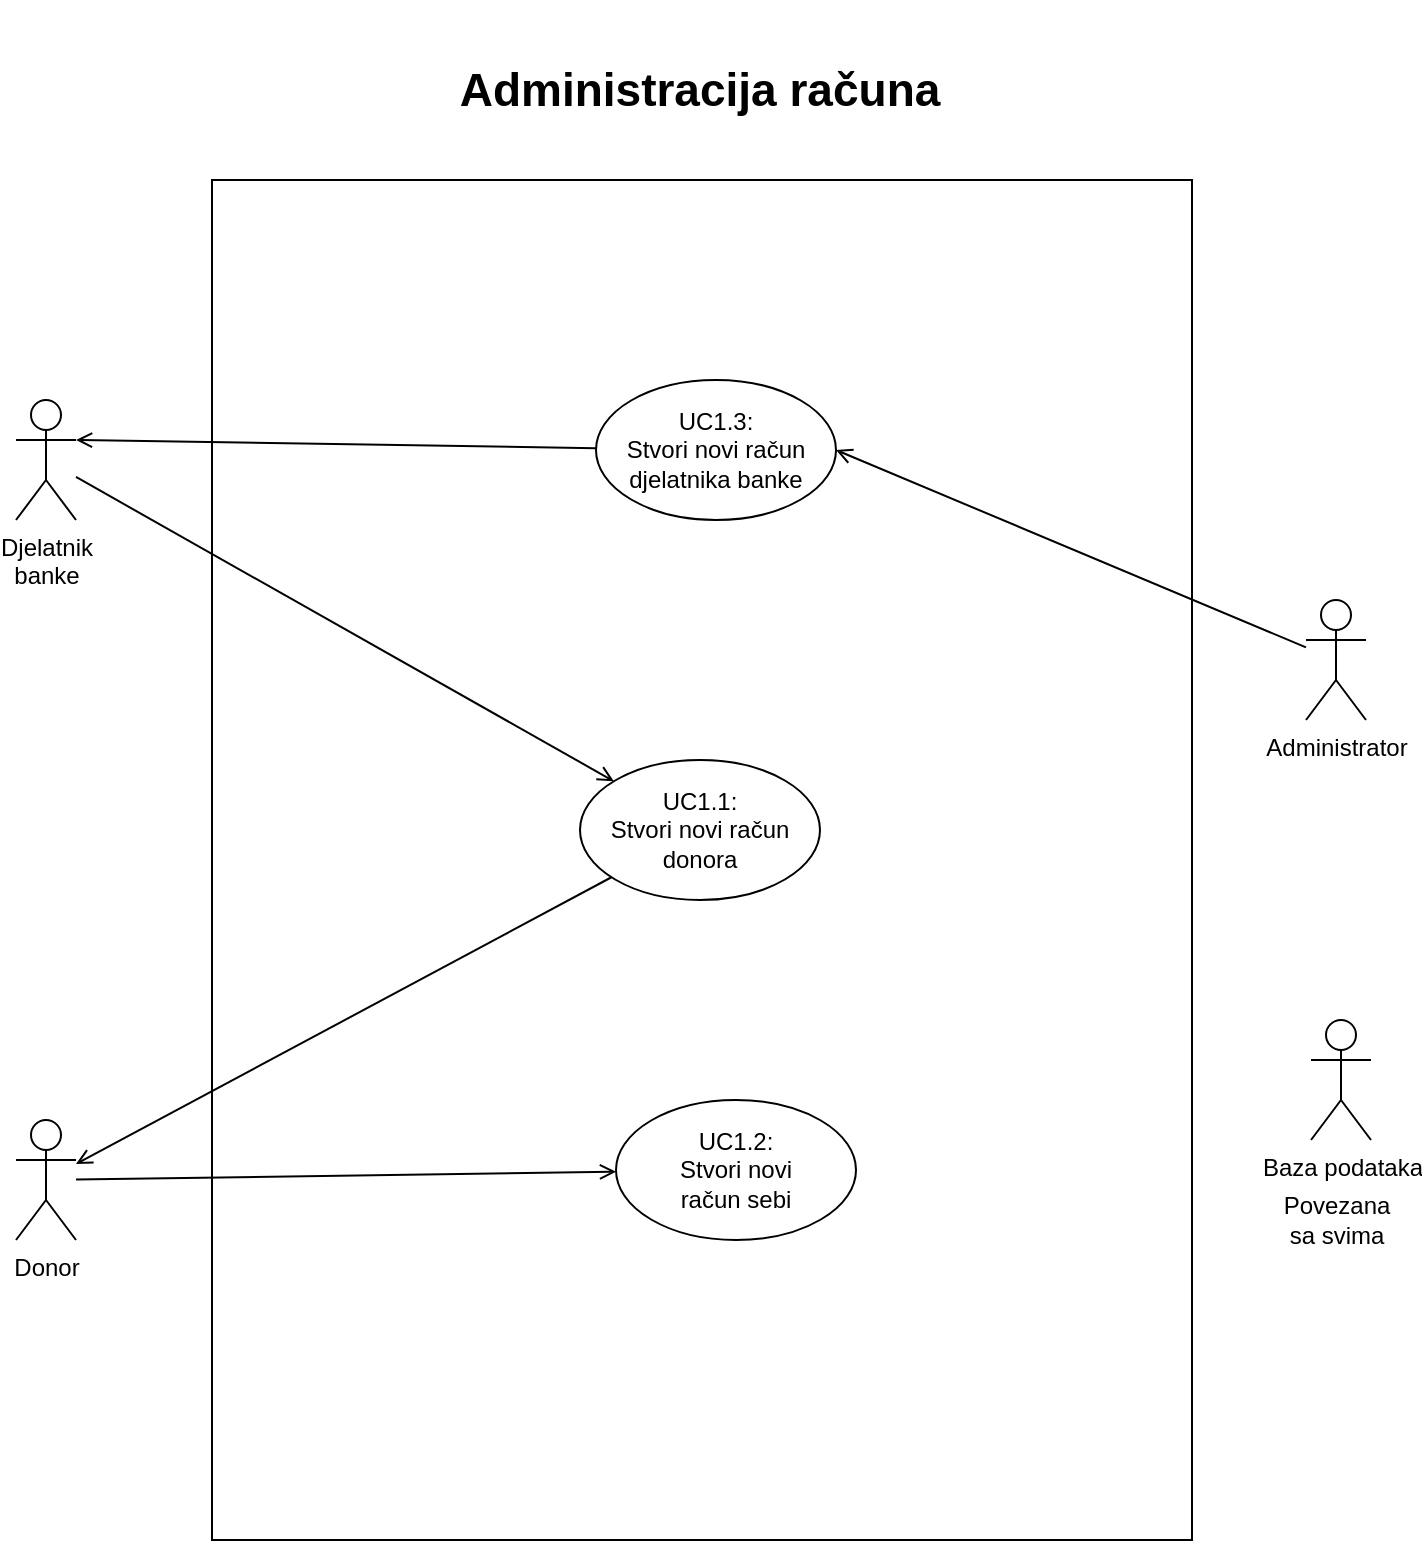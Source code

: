 <mxfile version="13.9.9" type="device" pages="6"><diagram id="UDbmSw3-b7G08Wq9L8JG" name="1 - Administracija računa"><mxGraphModel dx="1086" dy="806" grid="1" gridSize="10" guides="1" tooltips="1" connect="1" arrows="1" fold="1" page="1" pageScale="1" pageWidth="827" pageHeight="1169" math="0" shadow="0"><root><mxCell id="0"/><mxCell id="1" parent="0"/><mxCell id="YLFjxjQVgrT_yQpG1QcT-23" value="" style="rounded=0;whiteSpace=wrap;html=1;" parent="1" vertex="1"><mxGeometry x="168" y="200" width="490" height="680" as="geometry"/></mxCell><mxCell id="YLFjxjQVgrT_yQpG1QcT-1" value="UC1.1:&lt;br&gt;Stvori novi račun donora" style="ellipse;whiteSpace=wrap;html=1;" parent="1" vertex="1"><mxGeometry x="352" y="490" width="120" height="70" as="geometry"/></mxCell><mxCell id="HblXDDCZq3bCFbvhQbTp-3" style="rounded=0;orthogonalLoop=1;jettySize=auto;html=1;entryX=1;entryY=0.5;entryDx=0;entryDy=0;endArrow=open;endFill=0;" parent="1" source="YLFjxjQVgrT_yQpG1QcT-10" target="HblXDDCZq3bCFbvhQbTp-1" edge="1"><mxGeometry relative="1" as="geometry"/></mxCell><object label="Administrator" id="YLFjxjQVgrT_yQpG1QcT-10"><mxCell style="shape=umlActor;verticalLabelPosition=bottom;verticalAlign=top;html=1;outlineConnect=0;" parent="1" vertex="1"><mxGeometry x="715" y="410" width="30" height="60" as="geometry"/></mxCell></object><mxCell id="YLFjxjQVgrT_yQpG1QcT-11" value="Baza podataka" style="shape=umlActor;verticalLabelPosition=bottom;verticalAlign=top;html=1;outlineConnect=0;" parent="1" vertex="1"><mxGeometry x="717.5" y="620" width="30" height="60" as="geometry"/></mxCell><mxCell id="YLFjxjQVgrT_yQpG1QcT-19" style="edgeStyle=none;rounded=0;orthogonalLoop=1;jettySize=auto;html=1;endArrow=open;endFill=0;" parent="1" source="YLFjxjQVgrT_yQpG1QcT-12" target="YLFjxjQVgrT_yQpG1QcT-1" edge="1"><mxGeometry relative="1" as="geometry"/></mxCell><mxCell id="YLFjxjQVgrT_yQpG1QcT-12" value="Djelatnik&lt;br&gt;banke" style="shape=umlActor;verticalLabelPosition=bottom;verticalAlign=top;html=1;outlineConnect=0;" parent="1" vertex="1"><mxGeometry x="70" y="310" width="30" height="60" as="geometry"/></mxCell><mxCell id="iR_H6cXCIBX0SKRppzB8-2" style="rounded=0;orthogonalLoop=1;jettySize=auto;html=1;endArrow=open;endFill=0;" parent="1" source="YLFjxjQVgrT_yQpG1QcT-1" target="YLFjxjQVgrT_yQpG1QcT-13" edge="1"><mxGeometry relative="1" as="geometry"/></mxCell><mxCell id="pMyXDb0sN9H2_X97DN93-1" style="edgeStyle=none;rounded=0;orthogonalLoop=1;jettySize=auto;html=1;endArrow=open;endFill=0;" parent="1" source="YLFjxjQVgrT_yQpG1QcT-13" target="iR_H6cXCIBX0SKRppzB8-6" edge="1"><mxGeometry relative="1" as="geometry"/></mxCell><mxCell id="YLFjxjQVgrT_yQpG1QcT-13" value="Donor" style="shape=umlActor;verticalLabelPosition=bottom;verticalAlign=top;html=1;outlineConnect=0;" parent="1" vertex="1"><mxGeometry x="70" y="670" width="30" height="60" as="geometry"/></mxCell><mxCell id="YLFjxjQVgrT_yQpG1QcT-21" value="Povezana sa svima" style="text;html=1;strokeColor=none;fillColor=none;align=center;verticalAlign=middle;whiteSpace=wrap;rounded=0;" parent="1" vertex="1"><mxGeometry x="697.5" y="710" width="65" height="20" as="geometry"/></mxCell><mxCell id="YLFjxjQVgrT_yQpG1QcT-24" value="Administracija računa" style="text;html=1;strokeColor=none;fillColor=none;align=center;verticalAlign=middle;whiteSpace=wrap;rounded=0;fontSize=23;fontStyle=1" parent="1" vertex="1"><mxGeometry x="276" y="110" width="272" height="90" as="geometry"/></mxCell><mxCell id="iR_H6cXCIBX0SKRppzB8-5" style="edgeStyle=none;rounded=0;orthogonalLoop=1;jettySize=auto;html=1;entryX=1;entryY=0.333;entryDx=0;entryDy=0;entryPerimeter=0;endArrow=open;endFill=0;" parent="1" source="HblXDDCZq3bCFbvhQbTp-1" target="YLFjxjQVgrT_yQpG1QcT-12" edge="1"><mxGeometry relative="1" as="geometry"/></mxCell><mxCell id="HblXDDCZq3bCFbvhQbTp-1" value="UC1.3:&lt;br&gt;Stvori novi račun djelatnika banke" style="ellipse;whiteSpace=wrap;html=1;" parent="1" vertex="1"><mxGeometry x="360" y="300" width="120" height="70" as="geometry"/></mxCell><mxCell id="iR_H6cXCIBX0SKRppzB8-6" value="UC1.2:&lt;br&gt;Stvori novi &lt;br&gt;račun sebi" style="ellipse;whiteSpace=wrap;html=1;" parent="1" vertex="1"><mxGeometry x="370" y="660" width="120" height="70" as="geometry"/></mxCell></root></mxGraphModel></diagram><diagram id="bcS4O8MZPXVW3qVGCRA-" name="2 - aktivacija računa"><mxGraphModel dx="1086" dy="806" grid="1" gridSize="10" guides="1" tooltips="1" connect="1" arrows="1" fold="1" page="1" pageScale="1" pageWidth="827" pageHeight="1169" math="0" shadow="0"><root><mxCell id="l3Jwe67lKNCNDeMZjs4E-0"/><mxCell id="l3Jwe67lKNCNDeMZjs4E-1" parent="l3Jwe67lKNCNDeMZjs4E-0"/><mxCell id="ZmCmNu8PJdAMWARtOQMs-0" value="" style="rounded=0;whiteSpace=wrap;html=1;" parent="l3Jwe67lKNCNDeMZjs4E-1" vertex="1"><mxGeometry x="240" y="200" width="418" height="680" as="geometry"/></mxCell><mxCell id="ZmCmNu8PJdAMWARtOQMs-25" style="edgeStyle=none;rounded=0;jumpStyle=none;orthogonalLoop=1;jettySize=auto;html=1;labelBackgroundColor=none;endArrow=block;endFill=0;fontSize=23;" parent="l3Jwe67lKNCNDeMZjs4E-1" source="ZmCmNu8PJdAMWARtOQMs-3" target="ZmCmNu8PJdAMWARtOQMs-22" edge="1"><mxGeometry relative="1" as="geometry"><mxPoint x="140" y="540" as="targetPoint"/></mxGeometry></mxCell><object label="Administrator" id="ZmCmNu8PJdAMWARtOQMs-3"><mxCell style="shape=umlActor;verticalLabelPosition=bottom;verticalAlign=top;html=1;outlineConnect=0;" parent="l3Jwe67lKNCNDeMZjs4E-1" vertex="1"><mxGeometry x="60" y="700" width="30" height="60" as="geometry"/></mxCell></object><mxCell id="ZmCmNu8PJdAMWARtOQMs-5" value="Baza podataka" style="shape=umlActor;verticalLabelPosition=bottom;verticalAlign=top;html=1;outlineConnect=0;" parent="l3Jwe67lKNCNDeMZjs4E-1" vertex="1"><mxGeometry x="737.5" y="500" width="30" height="60" as="geometry"/></mxCell><mxCell id="ZmCmNu8PJdAMWARtOQMs-27" style="edgeStyle=none;rounded=0;jumpStyle=none;orthogonalLoop=1;jettySize=auto;html=1;labelBackgroundColor=none;endArrow=block;endFill=0;fontSize=23;" parent="l3Jwe67lKNCNDeMZjs4E-1" source="ZmCmNu8PJdAMWARtOQMs-8" target="ZmCmNu8PJdAMWARtOQMs-22" edge="1"><mxGeometry relative="1" as="geometry"/></mxCell><mxCell id="ZmCmNu8PJdAMWARtOQMs-8" value="Donor" style="shape=umlActor;verticalLabelPosition=bottom;verticalAlign=top;html=1;outlineConnect=0;" parent="l3Jwe67lKNCNDeMZjs4E-1" vertex="1"><mxGeometry x="180" y="700" width="30" height="60" as="geometry"/></mxCell><mxCell id="ZmCmNu8PJdAMWARtOQMs-9" value="Povezana sa svima" style="text;html=1;strokeColor=none;fillColor=none;align=center;verticalAlign=middle;whiteSpace=wrap;rounded=0;" parent="l3Jwe67lKNCNDeMZjs4E-1" vertex="1"><mxGeometry x="717.5" y="590" width="65" height="20" as="geometry"/></mxCell><mxCell id="ZmCmNu8PJdAMWARtOQMs-10" value="Proces aktivacije računa" style="text;html=1;strokeColor=none;fillColor=none;align=center;verticalAlign=middle;whiteSpace=wrap;rounded=0;fontSize=23;fontStyle=1" parent="l3Jwe67lKNCNDeMZjs4E-1" vertex="1"><mxGeometry x="313" y="140" width="272" height="60" as="geometry"/></mxCell><mxCell id="ZmCmNu8PJdAMWARtOQMs-11" value="UC3:&lt;br&gt;Aktiviraj svoj &lt;br&gt;račun" style="ellipse;whiteSpace=wrap;html=1;" parent="l3Jwe67lKNCNDeMZjs4E-1" vertex="1"><mxGeometry x="430" y="550" width="120" height="90" as="geometry"/></mxCell><mxCell id="ZmCmNu8PJdAMWARtOQMs-26" style="edgeStyle=none;rounded=0;jumpStyle=none;orthogonalLoop=1;jettySize=auto;html=1;labelBackgroundColor=none;endArrow=block;endFill=0;fontSize=23;" parent="l3Jwe67lKNCNDeMZjs4E-1" source="ZmCmNu8PJdAMWARtOQMs-14" target="ZmCmNu8PJdAMWARtOQMs-22" edge="1"><mxGeometry relative="1" as="geometry"><mxPoint x="160" y="540" as="targetPoint"/></mxGeometry></mxCell><mxCell id="ZmCmNu8PJdAMWARtOQMs-14" value="Djelatnik&lt;br&gt;banke" style="shape=umlActor;verticalLabelPosition=bottom;verticalAlign=top;html=1;outlineConnect=0;" parent="l3Jwe67lKNCNDeMZjs4E-1" vertex="1"><mxGeometry x="120" y="700" width="30" height="60" as="geometry"/></mxCell><mxCell id="ZmCmNu8PJdAMWARtOQMs-15" value="&lt;font style=&quot;font-size: 13px&quot;&gt;&amp;lt;&amp;lt;includes&amp;gt;&amp;gt;&lt;/font&gt;" style="edgeStyle=none;rounded=0;jumpStyle=none;orthogonalLoop=1;jettySize=auto;html=1;labelBackgroundColor=none;endArrow=open;endFill=0;fontSize=23;" parent="l3Jwe67lKNCNDeMZjs4E-1" source="ZmCmNu8PJdAMWARtOQMs-16" target="ZmCmNu8PJdAMWARtOQMs-19" edge="1"><mxGeometry x="-0.064" y="-15" relative="1" as="geometry"><mxPoint as="offset"/></mxGeometry></mxCell><mxCell id="ZmCmNu8PJdAMWARtOQMs-16" value="UC1.x:&lt;br&gt;Stvori novi &lt;br&gt;račun &amp;lt;korisnika&amp;gt;" style="ellipse;whiteSpace=wrap;html=1;" parent="l3Jwe67lKNCNDeMZjs4E-1" vertex="1"><mxGeometry x="276" y="320" width="120" height="90" as="geometry"/></mxCell><mxCell id="ZmCmNu8PJdAMWARtOQMs-19" value="UC2:&lt;br&gt;Pošalji e-mail za aktivaciju" style="ellipse;whiteSpace=wrap;html=1;" parent="l3Jwe67lKNCNDeMZjs4E-1" vertex="1"><mxGeometry x="490" y="340" width="120" height="90" as="geometry"/></mxCell><mxCell id="ZmCmNu8PJdAMWARtOQMs-20" value="" style="curved=1;endArrow=classic;html=1;labelBackgroundColor=none;fontSize=23;exitX=0;exitY=1;exitDx=0;exitDy=0;" parent="l3Jwe67lKNCNDeMZjs4E-1" source="ZmCmNu8PJdAMWARtOQMs-19" target="ZmCmNu8PJdAMWARtOQMs-22" edge="1"><mxGeometry width="50" height="50" relative="1" as="geometry"><mxPoint x="390" y="460" as="sourcePoint"/><mxPoint x="440" y="410" as="targetPoint"/><Array as="points"><mxPoint x="460" y="484"/><mxPoint x="340" y="510"/></Array></mxGeometry></mxCell><mxCell id="ZmCmNu8PJdAMWARtOQMs-28" style="edgeStyle=none;rounded=0;jumpStyle=none;orthogonalLoop=1;jettySize=auto;html=1;entryX=0.192;entryY=0.933;entryDx=0;entryDy=0;entryPerimeter=0;labelBackgroundColor=none;endArrow=open;endFill=0;fontSize=23;" parent="l3Jwe67lKNCNDeMZjs4E-1" source="ZmCmNu8PJdAMWARtOQMs-22" target="ZmCmNu8PJdAMWARtOQMs-16" edge="1"><mxGeometry relative="1" as="geometry"/></mxCell><mxCell id="ZmCmNu8PJdAMWARtOQMs-29" style="edgeStyle=none;rounded=0;jumpStyle=none;orthogonalLoop=1;jettySize=auto;html=1;labelBackgroundColor=none;endArrow=open;endFill=0;fontSize=23;" parent="l3Jwe67lKNCNDeMZjs4E-1" source="ZmCmNu8PJdAMWARtOQMs-22" target="ZmCmNu8PJdAMWARtOQMs-11" edge="1"><mxGeometry relative="1" as="geometry"/></mxCell><mxCell id="pnPrYakvaITdn_AjtbUP-1" style="rounded=0;orthogonalLoop=1;jettySize=auto;html=1;" edge="1" parent="l3Jwe67lKNCNDeMZjs4E-1" source="ZmCmNu8PJdAMWARtOQMs-22" target="pnPrYakvaITdn_AjtbUP-0"><mxGeometry relative="1" as="geometry"/></mxCell><mxCell id="ZmCmNu8PJdAMWARtOQMs-22" value="&lt;font style=&quot;font-size: 12px&quot;&gt;Korisnik sustava&lt;/font&gt;" style="shape=umlActor;verticalLabelPosition=top;verticalAlign=top;html=1;outlineConnect=0;fontSize=23;" parent="l3Jwe67lKNCNDeMZjs4E-1" vertex="1"><mxGeometry x="130" y="450" width="30" height="60" as="geometry"/></mxCell><mxCell id="pnPrYakvaITdn_AjtbUP-0" value="UC3.1:&lt;br&gt;Prijavi se u sustav" style="ellipse;whiteSpace=wrap;html=1;" vertex="1" parent="l3Jwe67lKNCNDeMZjs4E-1"><mxGeometry x="389" y="660" width="120" height="90" as="geometry"/></mxCell></root></mxGraphModel></diagram><diagram name="3 - Uređivanje postojećih računa" id="xQfo5OR8hAxVaL5SMob4"><mxGraphModel dx="1038" dy="607" grid="1" gridSize="10" guides="1" tooltips="1" connect="1" arrows="1" fold="1" page="1" pageScale="1" pageWidth="827" pageHeight="1169" math="0" shadow="0"><root><mxCell id="r4QOouAs3C4zZu1eyraq-0"/><mxCell id="r4QOouAs3C4zZu1eyraq-1" parent="r4QOouAs3C4zZu1eyraq-0"/><mxCell id="r4QOouAs3C4zZu1eyraq-2" value="" style="rounded=0;whiteSpace=wrap;html=1;" parent="r4QOouAs3C4zZu1eyraq-1" vertex="1"><mxGeometry x="168" y="200" width="490" height="680" as="geometry"/></mxCell><mxCell id="r4QOouAs3C4zZu1eyraq-4" value="UC5.3:&lt;br&gt;Deaktiviraj račun" style="ellipse;whiteSpace=wrap;html=1;" parent="r4QOouAs3C4zZu1eyraq-1" vertex="1"><mxGeometry x="520" y="285" width="120" height="80" as="geometry"/></mxCell><mxCell id="r4QOouAs3C4zZu1eyraq-5" style="edgeStyle=none;rounded=0;orthogonalLoop=1;jettySize=auto;html=1;endArrow=open;endFill=0;" parent="r4QOouAs3C4zZu1eyraq-1" source="r4QOouAs3C4zZu1eyraq-6" target="r4QOouAs3C4zZu1eyraq-23" edge="1"><mxGeometry relative="1" as="geometry"><mxPoint x="160" y="680" as="targetPoint"/></mxGeometry></mxCell><mxCell id="r4QOouAs3C4zZu1eyraq-6" value="UC5.1:&lt;br&gt;Uredi zdravstvene, matične i kontakt podatke&lt;br&gt;donora" style="ellipse;whiteSpace=wrap;html=1;" parent="r4QOouAs3C4zZu1eyraq-1" vertex="1"><mxGeometry x="358" y="460" width="144" height="105" as="geometry"/></mxCell><mxCell id="r4QOouAs3C4zZu1eyraq-7" style="rounded=0;orthogonalLoop=1;jettySize=auto;html=1;endArrow=block;endFill=0;" parent="r4QOouAs3C4zZu1eyraq-1" target="r4QOouAs3C4zZu1eyraq-8" edge="1"><mxGeometry relative="1" as="geometry"><mxPoint x="426" y="460" as="sourcePoint"/></mxGeometry></mxCell><mxCell id="r4QOouAs3C4zZu1eyraq-8" value="UC5:&lt;br&gt;Uredi matične i kontakt podatke donora&amp;nbsp;" style="ellipse;whiteSpace=wrap;html=1;" parent="r4QOouAs3C4zZu1eyraq-1" vertex="1"><mxGeometry x="355" y="280" width="140" height="90" as="geometry"/></mxCell><mxCell id="r4QOouAs3C4zZu1eyraq-10" style="edgeStyle=none;rounded=0;orthogonalLoop=1;jettySize=auto;html=1;endArrow=open;endFill=0;" parent="r4QOouAs3C4zZu1eyraq-1" source="r4QOouAs3C4zZu1eyraq-14" target="r4QOouAs3C4zZu1eyraq-4" edge="1"><mxGeometry relative="1" as="geometry"/></mxCell><mxCell id="fjr56W-bqfSSTXvIyDHt-2" style="rounded=0;orthogonalLoop=1;jettySize=auto;html=1;entryX=1;entryY=0;entryDx=0;entryDy=0;" edge="1" parent="r4QOouAs3C4zZu1eyraq-1" source="r4QOouAs3C4zZu1eyraq-14" target="pDPkC8oqE9ywEfej-nsh-4"><mxGeometry relative="1" as="geometry"/></mxCell><mxCell id="fjr56W-bqfSSTXvIyDHt-6" style="edgeStyle=none;rounded=0;orthogonalLoop=1;jettySize=auto;html=1;entryX=1;entryY=0;entryDx=0;entryDy=0;" edge="1" parent="r4QOouAs3C4zZu1eyraq-1" source="r4QOouAs3C4zZu1eyraq-14" target="fjr56W-bqfSSTXvIyDHt-1"><mxGeometry relative="1" as="geometry"/></mxCell><object label="Administrator" id="r4QOouAs3C4zZu1eyraq-14"><mxCell style="shape=umlActor;verticalLabelPosition=bottom;verticalAlign=top;html=1;outlineConnect=0;" parent="r4QOouAs3C4zZu1eyraq-1" vertex="1"><mxGeometry x="732.5" y="470" width="30" height="60" as="geometry"/></mxCell></object><mxCell id="r4QOouAs3C4zZu1eyraq-15" value="Baza podataka" style="shape=umlActor;verticalLabelPosition=bottom;verticalAlign=top;html=1;outlineConnect=0;" parent="r4QOouAs3C4zZu1eyraq-1" vertex="1"><mxGeometry x="735" y="620" width="30" height="60" as="geometry"/></mxCell><mxCell id="r4QOouAs3C4zZu1eyraq-17" style="edgeStyle=none;rounded=0;orthogonalLoop=1;jettySize=auto;html=1;endArrow=open;endFill=0;" parent="r4QOouAs3C4zZu1eyraq-1" source="r4QOouAs3C4zZu1eyraq-19" target="r4QOouAs3C4zZu1eyraq-6" edge="1"><mxGeometry relative="1" as="geometry"/></mxCell><mxCell id="r4QOouAs3C4zZu1eyraq-18" style="edgeStyle=none;rounded=0;orthogonalLoop=1;jettySize=auto;html=1;endArrow=open;endFill=0;" parent="r4QOouAs3C4zZu1eyraq-1" source="r4QOouAs3C4zZu1eyraq-19" target="r4QOouAs3C4zZu1eyraq-31" edge="1"><mxGeometry relative="1" as="geometry"/></mxCell><mxCell id="fjr56W-bqfSSTXvIyDHt-5" style="edgeStyle=none;rounded=0;orthogonalLoop=1;jettySize=auto;html=1;" edge="1" parent="r4QOouAs3C4zZu1eyraq-1" source="r4QOouAs3C4zZu1eyraq-19" target="fjr56W-bqfSSTXvIyDHt-0"><mxGeometry relative="1" as="geometry"><mxPoint x="140" y="807" as="sourcePoint"/></mxGeometry></mxCell><mxCell id="pDPkC8oqE9ywEfej-nsh-2" style="rounded=0;orthogonalLoop=1;jettySize=auto;html=1;" edge="1" parent="r4QOouAs3C4zZu1eyraq-1" source="r4QOouAs3C4zZu1eyraq-19" target="pDPkC8oqE9ywEfej-nsh-4"><mxGeometry relative="1" as="geometry"/></mxCell><mxCell id="r4QOouAs3C4zZu1eyraq-19" value="Djelatnik&lt;br&gt;banke" style="shape=umlActor;verticalLabelPosition=bottom;verticalAlign=top;html=1;outlineConnect=0;" parent="r4QOouAs3C4zZu1eyraq-1" vertex="1"><mxGeometry x="70" y="757.5" width="30" height="60" as="geometry"/></mxCell><mxCell id="r4QOouAs3C4zZu1eyraq-20" style="edgeStyle=none;rounded=0;orthogonalLoop=1;jettySize=auto;html=1;endArrow=open;endFill=0;" parent="r4QOouAs3C4zZu1eyraq-1" source="r4QOouAs3C4zZu1eyraq-23" target="r4QOouAs3C4zZu1eyraq-8" edge="1"><mxGeometry relative="1" as="geometry"/></mxCell><mxCell id="pDPkC8oqE9ywEfej-nsh-0" style="rounded=0;orthogonalLoop=1;jettySize=auto;html=1;" edge="1" parent="r4QOouAs3C4zZu1eyraq-1" source="r4QOouAs3C4zZu1eyraq-23" target="fjr56W-bqfSSTXvIyDHt-0"><mxGeometry relative="1" as="geometry"/></mxCell><mxCell id="r4QOouAs3C4zZu1eyraq-23" value="Donor" style="shape=umlActor;verticalLabelPosition=bottom;verticalAlign=top;html=1;outlineConnect=0;" parent="r4QOouAs3C4zZu1eyraq-1" vertex="1"><mxGeometry x="70" y="280" width="30" height="60" as="geometry"/></mxCell><mxCell id="r4QOouAs3C4zZu1eyraq-24" value="Povezana sa svima" style="text;html=1;strokeColor=none;fillColor=none;align=center;verticalAlign=middle;whiteSpace=wrap;rounded=0;" parent="r4QOouAs3C4zZu1eyraq-1" vertex="1"><mxGeometry x="715" y="710" width="65" height="20" as="geometry"/></mxCell><mxCell id="r4QOouAs3C4zZu1eyraq-25" value="Pregled i uređivanje postojećih računa" style="text;html=1;strokeColor=none;fillColor=none;align=center;verticalAlign=middle;whiteSpace=wrap;rounded=0;fontSize=23;fontStyle=1" parent="r4QOouAs3C4zZu1eyraq-1" vertex="1"><mxGeometry x="276" y="110" width="272" height="90" as="geometry"/></mxCell><mxCell id="r4QOouAs3C4zZu1eyraq-31" value="UC5.2:&lt;br&gt;Uredi podatke djelatnika banke" style="ellipse;whiteSpace=wrap;html=1;" parent="r4QOouAs3C4zZu1eyraq-1" vertex="1"><mxGeometry x="365" y="745" width="120" height="85" as="geometry"/></mxCell><mxCell id="fjr56W-bqfSSTXvIyDHt-0" value="UC 4:&lt;br&gt;Pregledaj svoje podatke" style="ellipse;whiteSpace=wrap;html=1;" vertex="1" parent="r4QOouAs3C4zZu1eyraq-1"><mxGeometry x="210" y="460" width="120" height="105" as="geometry"/></mxCell><mxCell id="fjr56W-bqfSSTXvIyDHt-1" value="UC 4.2:&lt;br&gt;Pronađi i pregledaj podatke djelatnika banke" style="ellipse;whiteSpace=wrap;html=1;" vertex="1" parent="r4QOouAs3C4zZu1eyraq-1"><mxGeometry x="520" y="605" width="130" height="100" as="geometry"/></mxCell><mxCell id="pDPkC8oqE9ywEfej-nsh-4" value="UC 4.1:&lt;br&gt;Pronađi i pregledaj podatke donora" style="ellipse;whiteSpace=wrap;html=1;" vertex="1" parent="r4QOouAs3C4zZu1eyraq-1"><mxGeometry x="360" y="610" width="130" height="90" as="geometry"/></mxCell></root></mxGraphModel></diagram><diagram id="PM3gXR4Rx0EnqRNr1smH" name="4 - Proces doniranja"><mxGraphModel dx="1038" dy="607" grid="1" gridSize="10" guides="1" tooltips="1" connect="1" arrows="1" fold="1" page="1" pageScale="1" pageWidth="827" pageHeight="1169" math="0" shadow="0"><root><mxCell id="unJ25YsaEt9cxv-j1CBF-0"/><mxCell id="unJ25YsaEt9cxv-j1CBF-1" parent="unJ25YsaEt9cxv-j1CBF-0"/><mxCell id="QkFvE7-OEri20Eeh2vXk-0" value="" style="rounded=0;whiteSpace=wrap;html=1;" parent="unJ25YsaEt9cxv-j1CBF-1" vertex="1"><mxGeometry x="168" y="200" width="490" height="680" as="geometry"/></mxCell><mxCell id="QkFvE7-OEri20Eeh2vXk-19" style="edgeStyle=none;rounded=0;orthogonalLoop=1;jettySize=auto;html=1;entryX=0;entryY=0.333;entryDx=0;entryDy=0;entryPerimeter=0;endArrow=open;endFill=0;fontSize=23;exitX=1;exitY=1;exitDx=0;exitDy=0;" parent="unJ25YsaEt9cxv-j1CBF-1" source="s_YHTH5U3iRiAkAEmx1x-0" target="QkFvE7-OEri20Eeh2vXk-15" edge="1"><mxGeometry relative="1" as="geometry"/></mxCell><mxCell id="QkFvE7-OEri20Eeh2vXk-21" style="edgeStyle=none;rounded=0;orthogonalLoop=1;jettySize=auto;html=1;endArrow=open;endFill=0;fontSize=23;" parent="unJ25YsaEt9cxv-j1CBF-1" source="QkFvE7-OEri20Eeh2vXk-3" target="QkFvE7-OEri20Eeh2vXk-15" edge="1"><mxGeometry relative="1" as="geometry"/></mxCell><mxCell id="QkFvE7-OEri20Eeh2vXk-3" value="UC5.1:&lt;br&gt;Uredi zdravstvene, matične i kontakt podatke&lt;br&gt;donora" style="ellipse;whiteSpace=wrap;html=1;" parent="unJ25YsaEt9cxv-j1CBF-1" vertex="1"><mxGeometry x="345" y="400" width="170" height="90" as="geometry"/></mxCell><mxCell id="QkFvE7-OEri20Eeh2vXk-10" style="edgeStyle=none;rounded=0;orthogonalLoop=1;jettySize=auto;html=1;endArrow=open;endFill=0;entryX=0;entryY=1;entryDx=0;entryDy=0;" parent="unJ25YsaEt9cxv-j1CBF-1" source="QkFvE7-OEri20Eeh2vXk-12" target="s_YHTH5U3iRiAkAEmx1x-0" edge="1"><mxGeometry relative="1" as="geometry"/></mxCell><mxCell id="QkFvE7-OEri20Eeh2vXk-11" style="edgeStyle=none;rounded=0;orthogonalLoop=1;jettySize=auto;html=1;endArrow=open;endFill=0;" parent="unJ25YsaEt9cxv-j1CBF-1" source="QkFvE7-OEri20Eeh2vXk-12" target="QkFvE7-OEri20Eeh2vXk-3" edge="1"><mxGeometry relative="1" as="geometry"/></mxCell><mxCell id="egzjOSCWWUpPTWnvytbp-1" style="edgeStyle=none;rounded=0;orthogonalLoop=1;jettySize=auto;html=1;endArrow=open;endFill=0;fontSize=23;" parent="unJ25YsaEt9cxv-j1CBF-1" source="QkFvE7-OEri20Eeh2vXk-12" target="QkFvE7-OEri20Eeh2vXk-22" edge="1"><mxGeometry relative="1" as="geometry"/></mxCell><mxCell id="QkFvE7-OEri20Eeh2vXk-12" value="Djelatnik &lt;br&gt;banke" style="shape=umlActor;verticalLabelPosition=bottom;verticalAlign=top;html=1;outlineConnect=0;" parent="unJ25YsaEt9cxv-j1CBF-1" vertex="1"><mxGeometry x="60" y="535" width="30" height="60" as="geometry"/></mxCell><mxCell id="QkFvE7-OEri20Eeh2vXk-15" value="Donor" style="shape=umlActor;verticalLabelPosition=bottom;verticalAlign=top;html=1;outlineConnect=0;" parent="unJ25YsaEt9cxv-j1CBF-1" vertex="1"><mxGeometry x="720" y="535" width="30" height="60" as="geometry"/></mxCell><mxCell id="QkFvE7-OEri20Eeh2vXk-18" value="Proces doniranja" style="text;html=1;strokeColor=none;fillColor=none;align=center;verticalAlign=middle;whiteSpace=wrap;rounded=0;fontSize=23;fontStyle=1" parent="unJ25YsaEt9cxv-j1CBF-1" vertex="1"><mxGeometry x="276" y="110" width="272" height="90" as="geometry"/></mxCell><mxCell id="QkFvE7-OEri20Eeh2vXk-22" value="UC6:&lt;br&gt;Stvori pokušaj doniranja" style="ellipse;whiteSpace=wrap;html=1;" parent="unJ25YsaEt9cxv-j1CBF-1" vertex="1"><mxGeometry x="380" y="585" width="120" height="90" as="geometry"/></mxCell><mxCell id="egzjOSCWWUpPTWnvytbp-0" style="edgeStyle=none;rounded=0;orthogonalLoop=1;jettySize=auto;html=1;endArrow=open;endFill=0;fontSize=23;exitX=1;exitY=0.5;exitDx=0;exitDy=0;" parent="unJ25YsaEt9cxv-j1CBF-1" source="QkFvE7-OEri20Eeh2vXk-22" target="QkFvE7-OEri20Eeh2vXk-15" edge="1"><mxGeometry relative="1" as="geometry"><mxPoint x="594.789" y="600.057" as="sourcePoint"/></mxGeometry></mxCell><mxCell id="6YZUiDJE9QsVl-nPgjBZ-0" value="Baza podataka" style="shape=umlActor;verticalLabelPosition=bottom;verticalAlign=top;html=1;outlineConnect=0;" parent="unJ25YsaEt9cxv-j1CBF-1" vertex="1"><mxGeometry x="730" y="700" width="30" height="60" as="geometry"/></mxCell><mxCell id="6YZUiDJE9QsVl-nPgjBZ-1" value="Povezana sa svima" style="text;html=1;strokeColor=none;fillColor=none;align=center;verticalAlign=middle;whiteSpace=wrap;rounded=0;" parent="unJ25YsaEt9cxv-j1CBF-1" vertex="1"><mxGeometry x="710" y="790" width="65" height="20" as="geometry"/></mxCell><mxCell id="s_YHTH5U3iRiAkAEmx1x-0" value="UC1.1:&lt;br&gt;Stvori novi račun donora" style="ellipse;whiteSpace=wrap;html=1;" parent="unJ25YsaEt9cxv-j1CBF-1" vertex="1"><mxGeometry x="370" y="240" width="120" height="70" as="geometry"/></mxCell><mxCell id="FKb2E0FGhEwx5WbuDoB2-2" style="edgeStyle=none;rounded=0;orthogonalLoop=1;jettySize=auto;html=1;endArrow=open;endFill=0;" parent="unJ25YsaEt9cxv-j1CBF-1" source="FKb2E0FGhEwx5WbuDoB2-0" target="QkFvE7-OEri20Eeh2vXk-12" edge="1"><mxGeometry relative="1" as="geometry"/></mxCell><mxCell id="FKb2E0FGhEwx5WbuDoB2-0" value="UC 14:&lt;br&gt;Izdaj upozorenje o prekoračenju optimalne granice" style="ellipse;whiteSpace=wrap;html=1;" parent="unJ25YsaEt9cxv-j1CBF-1" vertex="1"><mxGeometry x="240" y="760" width="120" height="90" as="geometry"/></mxCell><mxCell id="FKb2E0FGhEwx5WbuDoB2-1" value="&lt;font style=&quot;font-size: 13px&quot;&gt;&amp;lt;&amp;lt;extends&amp;gt;&amp;gt;&lt;/font&gt;" style="edgeStyle=none;rounded=0;orthogonalLoop=1;jettySize=auto;html=1;endArrow=open;endFill=0;fontSize=23;jumpStyle=none;labelBackgroundColor=none;exitX=1;exitY=0;exitDx=0;exitDy=0;" parent="unJ25YsaEt9cxv-j1CBF-1" source="FKb2E0FGhEwx5WbuDoB2-0" target="QkFvE7-OEri20Eeh2vXk-22" edge="1"><mxGeometry x="0.025" y="-12" relative="1" as="geometry"><mxPoint as="offset"/><mxPoint x="564" y="983.38" as="sourcePoint"/><mxPoint x="494" y="720" as="targetPoint"/></mxGeometry></mxCell></root></mxGraphModel></diagram><diagram id="dkprKJiYCUZaGu7jUt1Z" name="5 - javni web i mogućnosti nakon prijave"><mxGraphModel dx="1038" dy="607" grid="1" gridSize="10" guides="1" tooltips="1" connect="1" arrows="1" fold="1" page="1" pageScale="1" pageWidth="827" pageHeight="1169" math="0" shadow="0"><root><mxCell id="KatLnS1vBae2M_We8iUs-0"/><mxCell id="KatLnS1vBae2M_We8iUs-1" parent="KatLnS1vBae2M_We8iUs-0"/><mxCell id="KatLnS1vBae2M_We8iUs-2" value="" style="rounded=0;whiteSpace=wrap;html=1;" parent="KatLnS1vBae2M_We8iUs-1" vertex="1"><mxGeometry x="168" y="200" width="490" height="680" as="geometry"/></mxCell><mxCell id="KatLnS1vBae2M_We8iUs-3" value="UC9:&lt;br&gt;Definiraj optimalne granice zaliha krvi" style="ellipse;whiteSpace=wrap;html=1;" parent="KatLnS1vBae2M_We8iUs-1" vertex="1"><mxGeometry x="280" y="470" width="120" height="90" as="geometry"/></mxCell><mxCell id="dCj8r0inyh1Lml9PF3wX-6" style="edgeStyle=none;rounded=0;orthogonalLoop=1;jettySize=auto;html=1;endArrow=open;endFill=0;fontSize=23;" parent="KatLnS1vBae2M_We8iUs-1" source="KatLnS1vBae2M_We8iUs-4" target="xyKuji14VcuLLba58UJv-1" edge="1"><mxGeometry relative="1" as="geometry"/></mxCell><mxCell id="KatLnS1vBae2M_We8iUs-4" value="UC7:&lt;br&gt;Pregledaj zalihe svih krvnih grupa" style="ellipse;whiteSpace=wrap;html=1;" parent="KatLnS1vBae2M_We8iUs-1" vertex="1"><mxGeometry x="400" y="220" width="120" height="90" as="geometry"/></mxCell><mxCell id="dCj8r0inyh1Lml9PF3wX-7" style="edgeStyle=none;rounded=0;orthogonalLoop=1;jettySize=auto;html=1;endArrow=open;endFill=0;fontSize=23;" parent="KatLnS1vBae2M_We8iUs-1" source="KatLnS1vBae2M_We8iUs-10" target="KatLnS1vBae2M_We8iUs-3" edge="1"><mxGeometry relative="1" as="geometry"/></mxCell><mxCell id="8Z27Jn0w3EdOl-7WRDZ--0" style="edgeStyle=none;rounded=0;orthogonalLoop=1;jettySize=auto;html=1;endArrow=block;endFill=0;" parent="KatLnS1vBae2M_We8iUs-1" source="KatLnS1vBae2M_We8iUs-10" target="KatLnS1vBae2M_We8iUs-14" edge="1"><mxGeometry relative="1" as="geometry"/></mxCell><object label="Administrator" id="KatLnS1vBae2M_We8iUs-10"><mxCell style="shape=umlActor;verticalLabelPosition=bottom;verticalAlign=top;html=1;outlineConnect=0;" parent="KatLnS1vBae2M_We8iUs-1" vertex="1"><mxGeometry x="130" y="490" width="30" height="60" as="geometry"/></mxCell></object><mxCell id="KatLnS1vBae2M_We8iUs-11" value="Baza podataka" style="shape=umlActor;verticalLabelPosition=bottom;verticalAlign=top;html=1;outlineConnect=0;" parent="KatLnS1vBae2M_We8iUs-1" vertex="1"><mxGeometry x="730" y="425" width="30" height="60" as="geometry"/></mxCell><mxCell id="xyKuji14VcuLLba58UJv-2" style="edgeStyle=none;rounded=0;orthogonalLoop=1;jettySize=auto;html=1;endArrow=block;endFill=0;" parent="KatLnS1vBae2M_We8iUs-1" source="KatLnS1vBae2M_We8iUs-14" target="xyKuji14VcuLLba58UJv-1" edge="1"><mxGeometry relative="1" as="geometry"/></mxCell><mxCell id="xyKuji14VcuLLba58UJv-4" style="edgeStyle=none;rounded=0;orthogonalLoop=1;jettySize=auto;html=1;endArrow=open;endFill=0;" parent="KatLnS1vBae2M_We8iUs-1" source="KatLnS1vBae2M_We8iUs-14" target="xyKuji14VcuLLba58UJv-0" edge="1"><mxGeometry relative="1" as="geometry"/></mxCell><mxCell id="KatLnS1vBae2M_We8iUs-14" value="Prijavljeni &lt;br&gt;korisnik" style="shape=umlActor;verticalLabelPosition=middle;verticalAlign=middle;html=1;outlineConnect=0;labelPosition=left;align=right;" parent="KatLnS1vBae2M_We8iUs-1" vertex="1"><mxGeometry x="100" y="370" width="30" height="60" as="geometry"/></mxCell><mxCell id="dCj8r0inyh1Lml9PF3wX-3" style="edgeStyle=none;rounded=0;orthogonalLoop=1;jettySize=auto;html=1;endArrow=open;endFill=0;fontSize=23;" parent="KatLnS1vBae2M_We8iUs-1" source="KatLnS1vBae2M_We8iUs-17" target="0-VD11p0P3Yj155Jg55M-1" edge="1"><mxGeometry relative="1" as="geometry"/></mxCell><mxCell id="dCj8r0inyh1Lml9PF3wX-10" style="edgeStyle=none;rounded=0;jumpStyle=none;orthogonalLoop=1;jettySize=auto;html=1;endArrow=block;endFill=0;fontSize=23;" parent="KatLnS1vBae2M_We8iUs-1" source="KatLnS1vBae2M_We8iUs-17" target="KatLnS1vBae2M_We8iUs-14" edge="1"><mxGeometry relative="1" as="geometry"><mxPoint x="110" y="360" as="targetPoint"/></mxGeometry></mxCell><mxCell id="KatLnS1vBae2M_We8iUs-17" value="Donor" style="shape=umlActor;verticalLabelPosition=bottom;verticalAlign=top;html=1;outlineConnect=0;" parent="KatLnS1vBae2M_We8iUs-1" vertex="1"><mxGeometry x="20" y="770" width="30" height="60" as="geometry"/></mxCell><mxCell id="KatLnS1vBae2M_We8iUs-18" value="Povezana sa svima" style="text;html=1;strokeColor=none;fillColor=none;align=center;verticalAlign=middle;whiteSpace=wrap;rounded=0;" parent="KatLnS1vBae2M_We8iUs-1" vertex="1"><mxGeometry x="710" y="515" width="65" height="20" as="geometry"/></mxCell><mxCell id="KatLnS1vBae2M_We8iUs-20" value="Javni web i mogućnosti nakon prijave" style="text;html=1;strokeColor=none;fillColor=none;align=center;verticalAlign=middle;whiteSpace=wrap;rounded=0;fontSize=23;fontStyle=1" parent="KatLnS1vBae2M_We8iUs-1" vertex="1"><mxGeometry x="276" y="110" width="272" height="90" as="geometry"/></mxCell><mxCell id="dCj8r0inyh1Lml9PF3wX-4" style="edgeStyle=none;rounded=0;orthogonalLoop=1;jettySize=auto;html=1;endArrow=open;endFill=0;fontSize=23;" parent="KatLnS1vBae2M_We8iUs-1" source="rHNImuTdc40IMD90GvBG-0" target="KatLnS1vBae2M_We8iUs-17" edge="1"><mxGeometry relative="1" as="geometry"/></mxCell><mxCell id="rHNImuTdc40IMD90GvBG-0" value="UC10:&lt;br&gt;Ispiši poruku o stanju zalihe krvne grupe donora" style="ellipse;whiteSpace=wrap;html=1;" parent="KatLnS1vBae2M_We8iUs-1" vertex="1"><mxGeometry x="360" y="755" width="120" height="90" as="geometry"/></mxCell><mxCell id="0-VD11p0P3Yj155Jg55M-1" value="UC11:&lt;br&gt;Pregledaj povijest pokušaja doniranja" style="ellipse;whiteSpace=wrap;html=1;" parent="KatLnS1vBae2M_We8iUs-1" vertex="1"><mxGeometry x="260" y="665" width="120" height="90" as="geometry"/></mxCell><mxCell id="dCj8r0inyh1Lml9PF3wX-8" value="&lt;font style=&quot;font-size: 13px&quot;&gt;&amp;lt;&amp;lt;extends&amp;gt;&amp;gt;&lt;/font&gt;" style="edgeStyle=none;rounded=0;orthogonalLoop=1;jettySize=auto;html=1;entryX=1;entryY=0.5;entryDx=0;entryDy=0;endArrow=open;endFill=0;fontSize=23;jumpStyle=none;labelBackgroundColor=none;" parent="KatLnS1vBae2M_We8iUs-1" source="dCj8r0inyh1Lml9PF3wX-0" target="0-VD11p0P3Yj155Jg55M-1" edge="1"><mxGeometry x="0.025" y="-12" relative="1" as="geometry"><mxPoint as="offset"/></mxGeometry></mxCell><mxCell id="dCj8r0inyh1Lml9PF3wX-0" value="UC12:&lt;br&gt;Preuzmi PDF potvrdu" style="ellipse;whiteSpace=wrap;html=1;" parent="KatLnS1vBae2M_We8iUs-1" vertex="1"><mxGeometry x="495" y="670" width="110" height="80" as="geometry"/></mxCell><mxCell id="dCj8r0inyh1Lml9PF3wX-9" style="edgeStyle=none;rounded=0;jumpStyle=none;orthogonalLoop=1;jettySize=auto;html=1;endArrow=block;endFill=0;fontSize=23;" parent="KatLnS1vBae2M_We8iUs-1" source="dCj8r0inyh1Lml9PF3wX-1" target="KatLnS1vBae2M_We8iUs-14" edge="1"><mxGeometry relative="1" as="geometry"><mxPoint x="93" y="360" as="targetPoint"/></mxGeometry></mxCell><mxCell id="Yn4aXZFrTZ2CTol-vIRy-0" style="edgeStyle=none;rounded=0;orthogonalLoop=1;jettySize=auto;html=1;startArrow=none;startFill=0;endArrow=open;endFill=0;" parent="KatLnS1vBae2M_We8iUs-1" source="dCj8r0inyh1Lml9PF3wX-1" target="0-VD11p0P3Yj155Jg55M-1" edge="1"><mxGeometry relative="1" as="geometry"/></mxCell><mxCell id="dCj8r0inyh1Lml9PF3wX-1" value="Djelatnik&lt;br&gt;banke" style="shape=umlActor;verticalLabelPosition=bottom;verticalAlign=top;html=1;outlineConnect=0;" parent="KatLnS1vBae2M_We8iUs-1" vertex="1"><mxGeometry x="80" y="630" width="30" height="60" as="geometry"/></mxCell><mxCell id="cVGD7hV-f4QgbS4NSaty-3" style="edgeStyle=none;rounded=0;orthogonalLoop=1;jettySize=auto;html=1;endArrow=open;endFill=0;" parent="KatLnS1vBae2M_We8iUs-1" source="cVGD7hV-f4QgbS4NSaty-0" target="dCj8r0inyh1Lml9PF3wX-1" edge="1"><mxGeometry relative="1" as="geometry"/></mxCell><mxCell id="cVGD7hV-f4QgbS4NSaty-0" value="UC 14:&lt;br&gt;Izdaj upozorenje o prekoračenju optimalne granice" style="ellipse;whiteSpace=wrap;html=1;" parent="KatLnS1vBae2M_We8iUs-1" vertex="1"><mxGeometry x="490" y="485" width="120" height="90" as="geometry"/></mxCell><mxCell id="cVGD7hV-f4QgbS4NSaty-1" value="&lt;font style=&quot;font-size: 13px&quot;&gt;&amp;lt;&amp;lt;extends&amp;gt;&amp;gt;&lt;/font&gt;" style="edgeStyle=none;rounded=0;orthogonalLoop=1;jettySize=auto;html=1;endArrow=open;endFill=0;fontSize=23;jumpStyle=none;labelBackgroundColor=none;exitX=0.025;exitY=0.3;exitDx=0;exitDy=0;exitPerimeter=0;" parent="KatLnS1vBae2M_We8iUs-1" source="cVGD7hV-f4QgbS4NSaty-0" target="KatLnS1vBae2M_We8iUs-3" edge="1"><mxGeometry x="-0.34" y="-18" relative="1" as="geometry"><mxPoint y="-1" as="offset"/><mxPoint x="460" y="460" as="sourcePoint"/><mxPoint x="345.24" y="371.62" as="targetPoint"/><Array as="points"/></mxGeometry></mxCell><mxCell id="xyKuji14VcuLLba58UJv-0" value="UC8:&lt;br&gt;Promijeni lozinku" style="ellipse;whiteSpace=wrap;html=1;" parent="KatLnS1vBae2M_We8iUs-1" vertex="1"><mxGeometry x="352" y="350" width="120" height="70" as="geometry"/></mxCell><mxCell id="xyKuji14VcuLLba58UJv-1" value="Korisnik&lt;br&gt;interneta" style="shape=umlActor;verticalLabelPosition=top;verticalAlign=top;html=1;outlineConnect=0;spacingTop=15;" parent="KatLnS1vBae2M_We8iUs-1" vertex="1"><mxGeometry x="100" y="240" width="30" height="60" as="geometry"/></mxCell></root></mxGraphModel></diagram><diagram id="s8fo3fmLO6iAIPCkpetk" name="6 - potrošnja krvi i obavijesti"><mxGraphModel dx="1038" dy="607" grid="1" gridSize="10" guides="1" tooltips="1" connect="1" arrows="1" fold="1" page="1" pageScale="1" pageWidth="827" pageHeight="1169" math="0" shadow="0"><root><mxCell id="tiEof8a4iyuTL1THkYtD-0"/><mxCell id="tiEof8a4iyuTL1THkYtD-1" parent="tiEof8a4iyuTL1THkYtD-0"/><mxCell id="mNaIdPLzuTX4K8Ge76vD-0" value="" style="rounded=0;whiteSpace=wrap;html=1;" parent="tiEof8a4iyuTL1THkYtD-1" vertex="1"><mxGeometry x="169" y="220" width="490" height="680" as="geometry"/></mxCell><mxCell id="mNaIdPLzuTX4K8Ge76vD-26" style="edgeStyle=none;rounded=0;jumpStyle=none;orthogonalLoop=1;jettySize=auto;html=1;entryX=0.927;entryY=0.291;entryDx=0;entryDy=0;entryPerimeter=0;labelBackgroundColor=none;endArrow=open;endFill=0;fontSize=23;" parent="tiEof8a4iyuTL1THkYtD-1" source="mNaIdPLzuTX4K8Ge76vD-4" target="mNaIdPLzuTX4K8Ge76vD-19" edge="1"><mxGeometry relative="1" as="geometry"/></mxCell><mxCell id="mNaIdPLzuTX4K8Ge76vD-4" value="Baza podataka" style="shape=umlActor;verticalLabelPosition=bottom;verticalAlign=top;html=1;outlineConnect=0;" parent="tiEof8a4iyuTL1THkYtD-1" vertex="1"><mxGeometry x="737.5" y="500" width="30" height="60" as="geometry"/></mxCell><mxCell id="mNaIdPLzuTX4K8Ge76vD-7" value="Donor" style="shape=umlActor;verticalLabelPosition=bottom;verticalAlign=top;html=1;outlineConnect=0;" parent="tiEof8a4iyuTL1THkYtD-1" vertex="1"><mxGeometry x="70" y="610" width="30" height="60" as="geometry"/></mxCell><mxCell id="mNaIdPLzuTX4K8Ge76vD-9" value="Potrošnja krvi i povezane obavijesti" style="text;html=1;strokeColor=none;fillColor=none;align=center;verticalAlign=middle;whiteSpace=wrap;rounded=0;fontSize=23;fontStyle=1" parent="tiEof8a4iyuTL1THkYtD-1" vertex="1"><mxGeometry x="278" y="140" width="272" height="60" as="geometry"/></mxCell><mxCell id="mNaIdPLzuTX4K8Ge76vD-20" style="edgeStyle=none;rounded=0;jumpStyle=none;orthogonalLoop=1;jettySize=auto;html=1;entryX=0;entryY=0.5;entryDx=0;entryDy=0;labelBackgroundColor=none;endArrow=open;endFill=0;fontSize=23;" parent="tiEof8a4iyuTL1THkYtD-1" source="mNaIdPLzuTX4K8Ge76vD-13" target="mNaIdPLzuTX4K8Ge76vD-15" edge="1"><mxGeometry relative="1" as="geometry"/></mxCell><mxCell id="mNaIdPLzuTX4K8Ge76vD-13" value="Djelatnik&lt;br&gt;banke" style="shape=umlActor;verticalLabelPosition=bottom;verticalAlign=top;html=1;outlineConnect=0;" parent="tiEof8a4iyuTL1THkYtD-1" vertex="1"><mxGeometry x="90" y="310" width="30" height="60" as="geometry"/></mxCell><mxCell id="mNaIdPLzuTX4K8Ge76vD-21" style="edgeStyle=none;rounded=0;jumpStyle=none;orthogonalLoop=1;jettySize=auto;html=1;labelBackgroundColor=none;endArrow=open;endFill=0;fontSize=23;" parent="tiEof8a4iyuTL1THkYtD-1" source="mNaIdPLzuTX4K8Ge76vD-15" target="mNaIdPLzuTX4K8Ge76vD-4" edge="1"><mxGeometry relative="1" as="geometry"/></mxCell><mxCell id="mNaIdPLzuTX4K8Ge76vD-15" value="UC13:&lt;br&gt;Evidentiraj slanje krvi u bolnicu" style="ellipse;whiteSpace=wrap;html=1;" parent="tiEof8a4iyuTL1THkYtD-1" vertex="1"><mxGeometry x="276" y="280" width="120" height="90" as="geometry"/></mxCell><mxCell id="mNaIdPLzuTX4K8Ge76vD-23" style="edgeStyle=none;rounded=0;jumpStyle=none;orthogonalLoop=1;jettySize=auto;html=1;labelBackgroundColor=none;endArrow=open;endFill=0;fontSize=23;" parent="tiEof8a4iyuTL1THkYtD-1" source="mNaIdPLzuTX4K8Ge76vD-17" target="mNaIdPLzuTX4K8Ge76vD-13" edge="1"><mxGeometry relative="1" as="geometry"/></mxCell><mxCell id="mNaIdPLzuTX4K8Ge76vD-24" style="edgeStyle=none;rounded=0;jumpStyle=none;orthogonalLoop=1;jettySize=auto;html=1;labelBackgroundColor=none;endArrow=open;endFill=0;fontSize=23;" parent="tiEof8a4iyuTL1THkYtD-1" source="mNaIdPLzuTX4K8Ge76vD-17" target="mNaIdPLzuTX4K8Ge76vD-7" edge="1"><mxGeometry relative="1" as="geometry"><mxPoint x="120" y="640" as="targetPoint"/></mxGeometry></mxCell><mxCell id="1hKpIrCw4ZPY-W1k4Sd9-0" style="edgeStyle=none;rounded=0;orthogonalLoop=1;jettySize=auto;html=1;endArrow=none;endFill=0;" edge="1" parent="tiEof8a4iyuTL1THkYtD-1" source="mNaIdPLzuTX4K8Ge76vD-17" target="mNaIdPLzuTX4K8Ge76vD-4"><mxGeometry relative="1" as="geometry"/></mxCell><mxCell id="mNaIdPLzuTX4K8Ge76vD-17" value="UC 14:&lt;br&gt;Izdaj upozorenje o prekoračenju optimalne granice" style="ellipse;whiteSpace=wrap;html=1;" parent="tiEof8a4iyuTL1THkYtD-1" vertex="1"><mxGeometry x="370" y="470" width="120" height="90" as="geometry"/></mxCell><mxCell id="mNaIdPLzuTX4K8Ge76vD-25" style="edgeStyle=none;rounded=0;jumpStyle=none;orthogonalLoop=1;jettySize=auto;html=1;labelBackgroundColor=none;endArrow=open;endFill=0;fontSize=23;" parent="tiEof8a4iyuTL1THkYtD-1" source="mNaIdPLzuTX4K8Ge76vD-19" target="mNaIdPLzuTX4K8Ge76vD-7" edge="1"><mxGeometry relative="1" as="geometry"/></mxCell><mxCell id="mNaIdPLzuTX4K8Ge76vD-19" value="UC 15:&lt;br&gt;Izdaj obavijest o isteku perioda nemogućnosti doniranja" style="ellipse;whiteSpace=wrap;html=1;" parent="tiEof8a4iyuTL1THkYtD-1" vertex="1"><mxGeometry x="390" y="660" width="150" height="110" as="geometry"/></mxCell><mxCell id="gNKx_KXjg5ttSou4_HGQ-0" value="&lt;font style=&quot;font-size: 13px&quot;&gt;&amp;lt;&amp;lt;extends&amp;gt;&amp;gt;&lt;/font&gt;" style="edgeStyle=none;rounded=0;orthogonalLoop=1;jettySize=auto;html=1;entryX=0.577;entryY=1.018;entryDx=0;entryDy=0;endArrow=open;endFill=0;fontSize=23;jumpStyle=none;labelBackgroundColor=none;entryPerimeter=0;exitX=0.5;exitY=0;exitDx=0;exitDy=0;" parent="tiEof8a4iyuTL1THkYtD-1" source="mNaIdPLzuTX4K8Ge76vD-17" target="mNaIdPLzuTX4K8Ge76vD-15" edge="1"><mxGeometry x="0.025" y="-12" relative="1" as="geometry"><mxPoint as="offset"/><mxPoint x="520" y="685" as="sourcePoint"/><mxPoint x="410" y="685" as="targetPoint"/></mxGeometry></mxCell></root></mxGraphModel></diagram></mxfile>